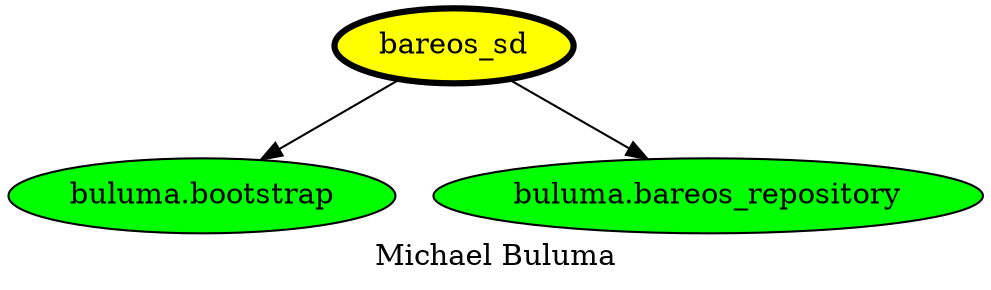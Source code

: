 digraph PhiloDilemma {
  label = "Michael Buluma" ;
  overlap=false
  {
    "bareos_sd" [fillcolor=yellow style=filled penwidth=3]
    "buluma.bootstrap" [fillcolor=green style=filled]
    "buluma.bareos_repository" [fillcolor=green style=filled]
  }
  "bareos_sd" -> "buluma.bootstrap"
  "bareos_sd" -> "buluma.bareos_repository"
}
